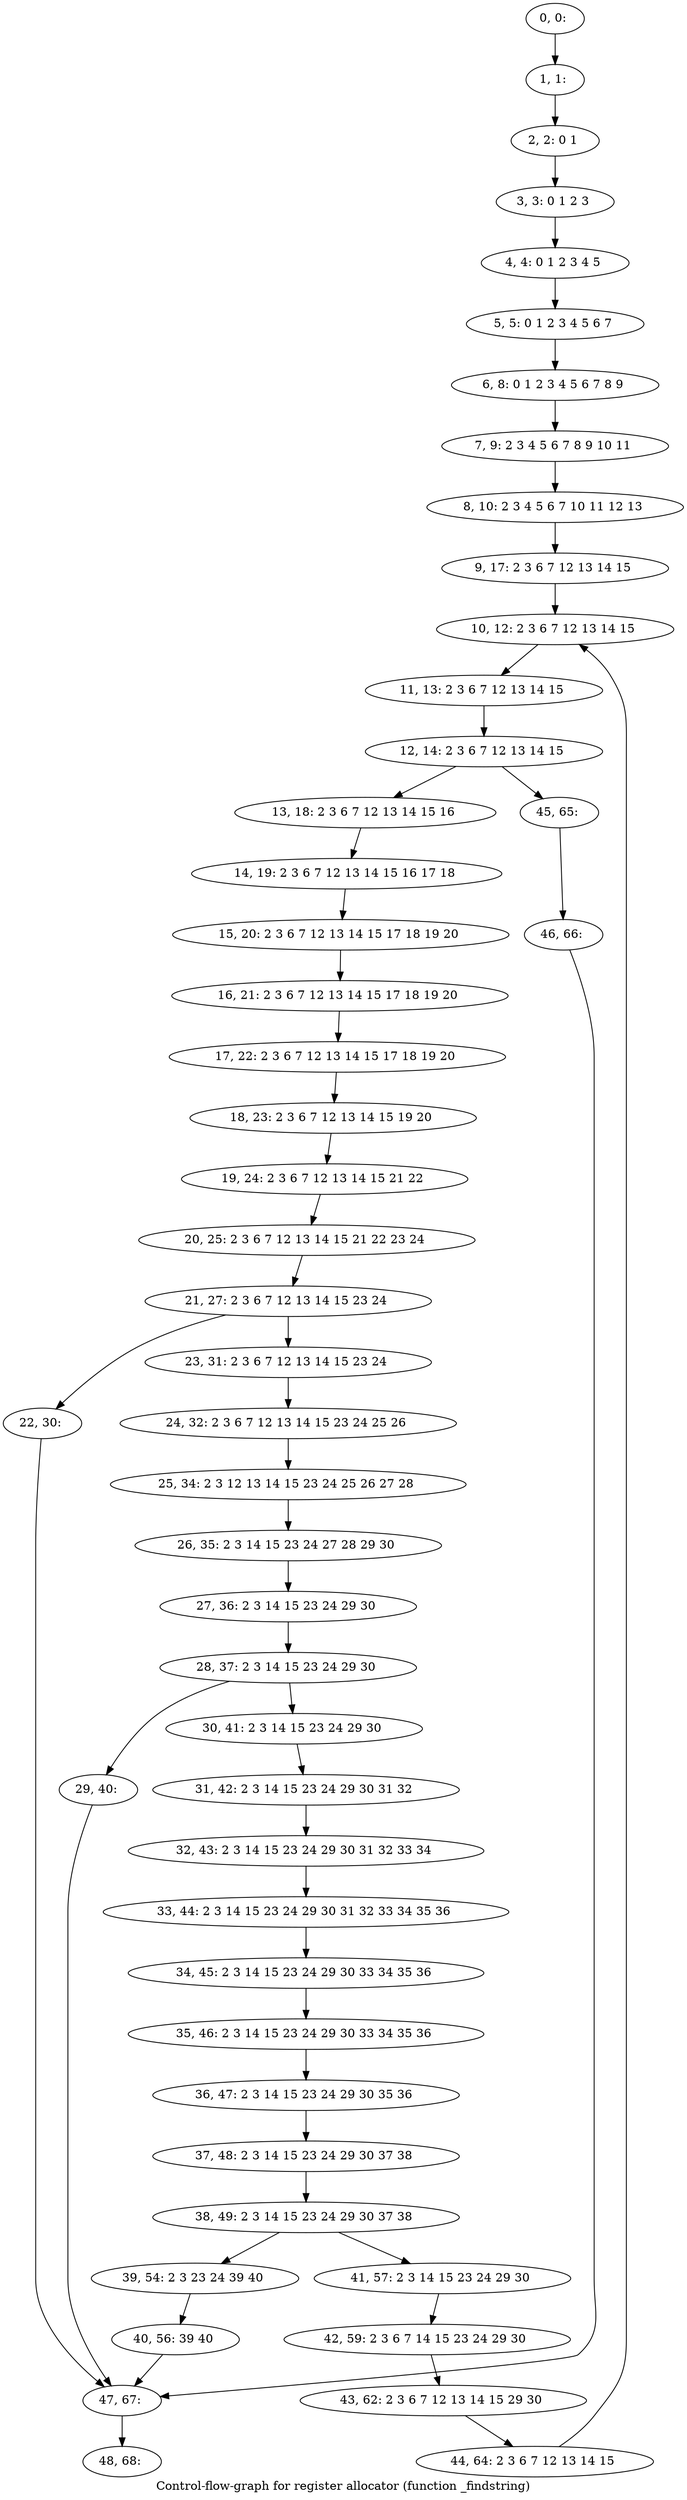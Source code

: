 digraph G {
graph [label="Control-flow-graph for register allocator (function _findstring)"]
0[label="0, 0: "];
1[label="1, 1: "];
2[label="2, 2: 0 1 "];
3[label="3, 3: 0 1 2 3 "];
4[label="4, 4: 0 1 2 3 4 5 "];
5[label="5, 5: 0 1 2 3 4 5 6 7 "];
6[label="6, 8: 0 1 2 3 4 5 6 7 8 9 "];
7[label="7, 9: 2 3 4 5 6 7 8 9 10 11 "];
8[label="8, 10: 2 3 4 5 6 7 10 11 12 13 "];
9[label="9, 17: 2 3 6 7 12 13 14 15 "];
10[label="10, 12: 2 3 6 7 12 13 14 15 "];
11[label="11, 13: 2 3 6 7 12 13 14 15 "];
12[label="12, 14: 2 3 6 7 12 13 14 15 "];
13[label="13, 18: 2 3 6 7 12 13 14 15 16 "];
14[label="14, 19: 2 3 6 7 12 13 14 15 16 17 18 "];
15[label="15, 20: 2 3 6 7 12 13 14 15 17 18 19 20 "];
16[label="16, 21: 2 3 6 7 12 13 14 15 17 18 19 20 "];
17[label="17, 22: 2 3 6 7 12 13 14 15 17 18 19 20 "];
18[label="18, 23: 2 3 6 7 12 13 14 15 19 20 "];
19[label="19, 24: 2 3 6 7 12 13 14 15 21 22 "];
20[label="20, 25: 2 3 6 7 12 13 14 15 21 22 23 24 "];
21[label="21, 27: 2 3 6 7 12 13 14 15 23 24 "];
22[label="22, 30: "];
23[label="23, 31: 2 3 6 7 12 13 14 15 23 24 "];
24[label="24, 32: 2 3 6 7 12 13 14 15 23 24 25 26 "];
25[label="25, 34: 2 3 12 13 14 15 23 24 25 26 27 28 "];
26[label="26, 35: 2 3 14 15 23 24 27 28 29 30 "];
27[label="27, 36: 2 3 14 15 23 24 29 30 "];
28[label="28, 37: 2 3 14 15 23 24 29 30 "];
29[label="29, 40: "];
30[label="30, 41: 2 3 14 15 23 24 29 30 "];
31[label="31, 42: 2 3 14 15 23 24 29 30 31 32 "];
32[label="32, 43: 2 3 14 15 23 24 29 30 31 32 33 34 "];
33[label="33, 44: 2 3 14 15 23 24 29 30 31 32 33 34 35 36 "];
34[label="34, 45: 2 3 14 15 23 24 29 30 33 34 35 36 "];
35[label="35, 46: 2 3 14 15 23 24 29 30 33 34 35 36 "];
36[label="36, 47: 2 3 14 15 23 24 29 30 35 36 "];
37[label="37, 48: 2 3 14 15 23 24 29 30 37 38 "];
38[label="38, 49: 2 3 14 15 23 24 29 30 37 38 "];
39[label="39, 54: 2 3 23 24 39 40 "];
40[label="40, 56: 39 40 "];
41[label="41, 57: 2 3 14 15 23 24 29 30 "];
42[label="42, 59: 2 3 6 7 14 15 23 24 29 30 "];
43[label="43, 62: 2 3 6 7 12 13 14 15 29 30 "];
44[label="44, 64: 2 3 6 7 12 13 14 15 "];
45[label="45, 65: "];
46[label="46, 66: "];
47[label="47, 67: "];
48[label="48, 68: "];
0->1 ;
1->2 ;
2->3 ;
3->4 ;
4->5 ;
5->6 ;
6->7 ;
7->8 ;
8->9 ;
9->10 ;
10->11 ;
11->12 ;
12->13 ;
12->45 ;
13->14 ;
14->15 ;
15->16 ;
16->17 ;
17->18 ;
18->19 ;
19->20 ;
20->21 ;
21->22 ;
21->23 ;
22->47 ;
23->24 ;
24->25 ;
25->26 ;
26->27 ;
27->28 ;
28->29 ;
28->30 ;
29->47 ;
30->31 ;
31->32 ;
32->33 ;
33->34 ;
34->35 ;
35->36 ;
36->37 ;
37->38 ;
38->39 ;
38->41 ;
39->40 ;
40->47 ;
41->42 ;
42->43 ;
43->44 ;
44->10 ;
45->46 ;
46->47 ;
47->48 ;
}
